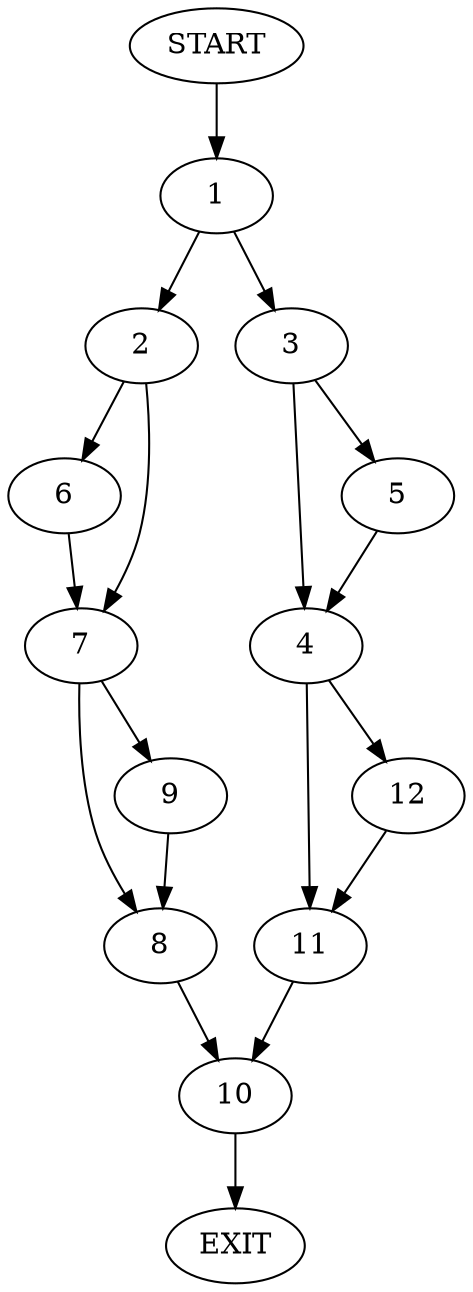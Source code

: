 digraph {
0 [label="START"]
13 [label="EXIT"]
0 -> 1
1 -> 2
1 -> 3
3 -> 4
3 -> 5
2 -> 6
2 -> 7
7 -> 8
7 -> 9
6 -> 7
8 -> 10
9 -> 8
10 -> 13
4 -> 11
4 -> 12
5 -> 4
12 -> 11
11 -> 10
}
